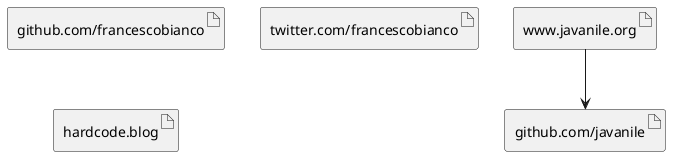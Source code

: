@startuml
skinparam backgroundcolor transparent

'== Assets =='

'-- Javanile --'
artifact "www.javanile.org"
artifact "github.com/javanile"

'-- Francesco Bianco --'
artifact "github.com/francescobianco"
artifact "twitter.com/francescobianco"
artifact "hardcode.blog"

'== Connections =='

[www.javanile.org] --> [github.com/javanile]

@enduml
